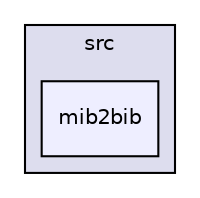 digraph "C:/Users/mainuser/Desktop/School/SeniorProject/EthKitTCP/Microchip/TCPIP Stack/Utilities/Source/mib2bib - java/src/mib2bib" {
  compound=true
  node [ fontsize="10", fontname="Helvetica"];
  edge [ labelfontsize="10", labelfontname="Helvetica"];
  subgraph clusterdir_adb5d13525d2c37aab6473594ebe45d4 {
    graph [ bgcolor="#ddddee", pencolor="black", label="src" fontname="Helvetica", fontsize="10", URL="dir_adb5d13525d2c37aab6473594ebe45d4.html"]
  dir_87aefc1237a9a659876b616297e5f2fd [shape=box, label="mib2bib", style="filled", fillcolor="#eeeeff", pencolor="black", URL="dir_87aefc1237a9a659876b616297e5f2fd.html"];
  }
}
